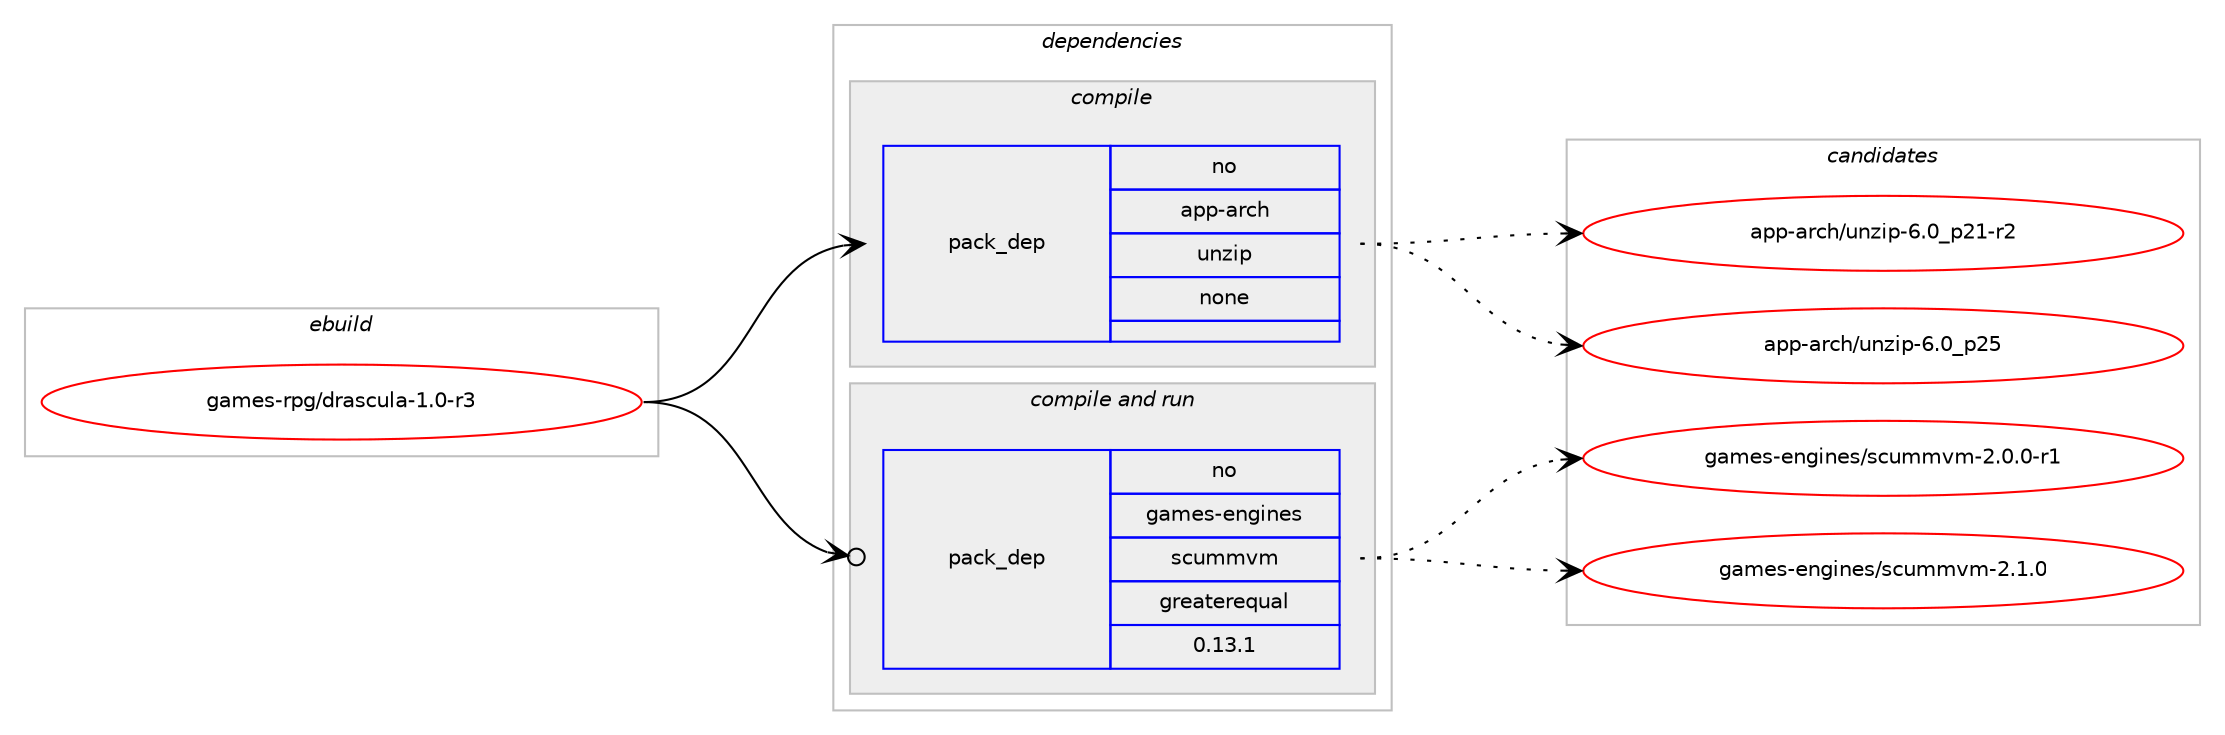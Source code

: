 digraph prolog {

# *************
# Graph options
# *************

newrank=true;
concentrate=true;
compound=true;
graph [rankdir=LR,fontname=Helvetica,fontsize=10,ranksep=1.5];#, ranksep=2.5, nodesep=0.2];
edge  [arrowhead=vee];
node  [fontname=Helvetica,fontsize=10];

# **********
# The ebuild
# **********

subgraph cluster_leftcol {
color=gray;
rank=same;
label=<<i>ebuild</i>>;
id [label="games-rpg/drascula-1.0-r3", color=red, width=4, href="../games-rpg/drascula-1.0-r3.svg"];
}

# ****************
# The dependencies
# ****************

subgraph cluster_midcol {
color=gray;
label=<<i>dependencies</i>>;
subgraph cluster_compile {
fillcolor="#eeeeee";
style=filled;
label=<<i>compile</i>>;
subgraph pack544834 {
dependency742437 [label=<<TABLE BORDER="0" CELLBORDER="1" CELLSPACING="0" CELLPADDING="4" WIDTH="220"><TR><TD ROWSPAN="6" CELLPADDING="30">pack_dep</TD></TR><TR><TD WIDTH="110">no</TD></TR><TR><TD>app-arch</TD></TR><TR><TD>unzip</TD></TR><TR><TD>none</TD></TR><TR><TD></TD></TR></TABLE>>, shape=none, color=blue];
}
id:e -> dependency742437:w [weight=20,style="solid",arrowhead="vee"];
}
subgraph cluster_compileandrun {
fillcolor="#eeeeee";
style=filled;
label=<<i>compile and run</i>>;
subgraph pack544835 {
dependency742438 [label=<<TABLE BORDER="0" CELLBORDER="1" CELLSPACING="0" CELLPADDING="4" WIDTH="220"><TR><TD ROWSPAN="6" CELLPADDING="30">pack_dep</TD></TR><TR><TD WIDTH="110">no</TD></TR><TR><TD>games-engines</TD></TR><TR><TD>scummvm</TD></TR><TR><TD>greaterequal</TD></TR><TR><TD>0.13.1</TD></TR></TABLE>>, shape=none, color=blue];
}
id:e -> dependency742438:w [weight=20,style="solid",arrowhead="odotvee"];
}
subgraph cluster_run {
fillcolor="#eeeeee";
style=filled;
label=<<i>run</i>>;
}
}

# **************
# The candidates
# **************

subgraph cluster_choices {
rank=same;
color=gray;
label=<<i>candidates</i>>;

subgraph choice544834 {
color=black;
nodesep=1;
choice9711211245971149910447117110122105112455446489511250494511450 [label="app-arch/unzip-6.0_p21-r2", color=red, width=4,href="../app-arch/unzip-6.0_p21-r2.svg"];
choice971121124597114991044711711012210511245544648951125053 [label="app-arch/unzip-6.0_p25", color=red, width=4,href="../app-arch/unzip-6.0_p25.svg"];
dependency742437:e -> choice9711211245971149910447117110122105112455446489511250494511450:w [style=dotted,weight="100"];
dependency742437:e -> choice971121124597114991044711711012210511245544648951125053:w [style=dotted,weight="100"];
}
subgraph choice544835 {
color=black;
nodesep=1;
choice103971091011154510111010310511010111547115991171091091181094550464846484511449 [label="games-engines/scummvm-2.0.0-r1", color=red, width=4,href="../games-engines/scummvm-2.0.0-r1.svg"];
choice10397109101115451011101031051101011154711599117109109118109455046494648 [label="games-engines/scummvm-2.1.0", color=red, width=4,href="../games-engines/scummvm-2.1.0.svg"];
dependency742438:e -> choice103971091011154510111010310511010111547115991171091091181094550464846484511449:w [style=dotted,weight="100"];
dependency742438:e -> choice10397109101115451011101031051101011154711599117109109118109455046494648:w [style=dotted,weight="100"];
}
}

}
